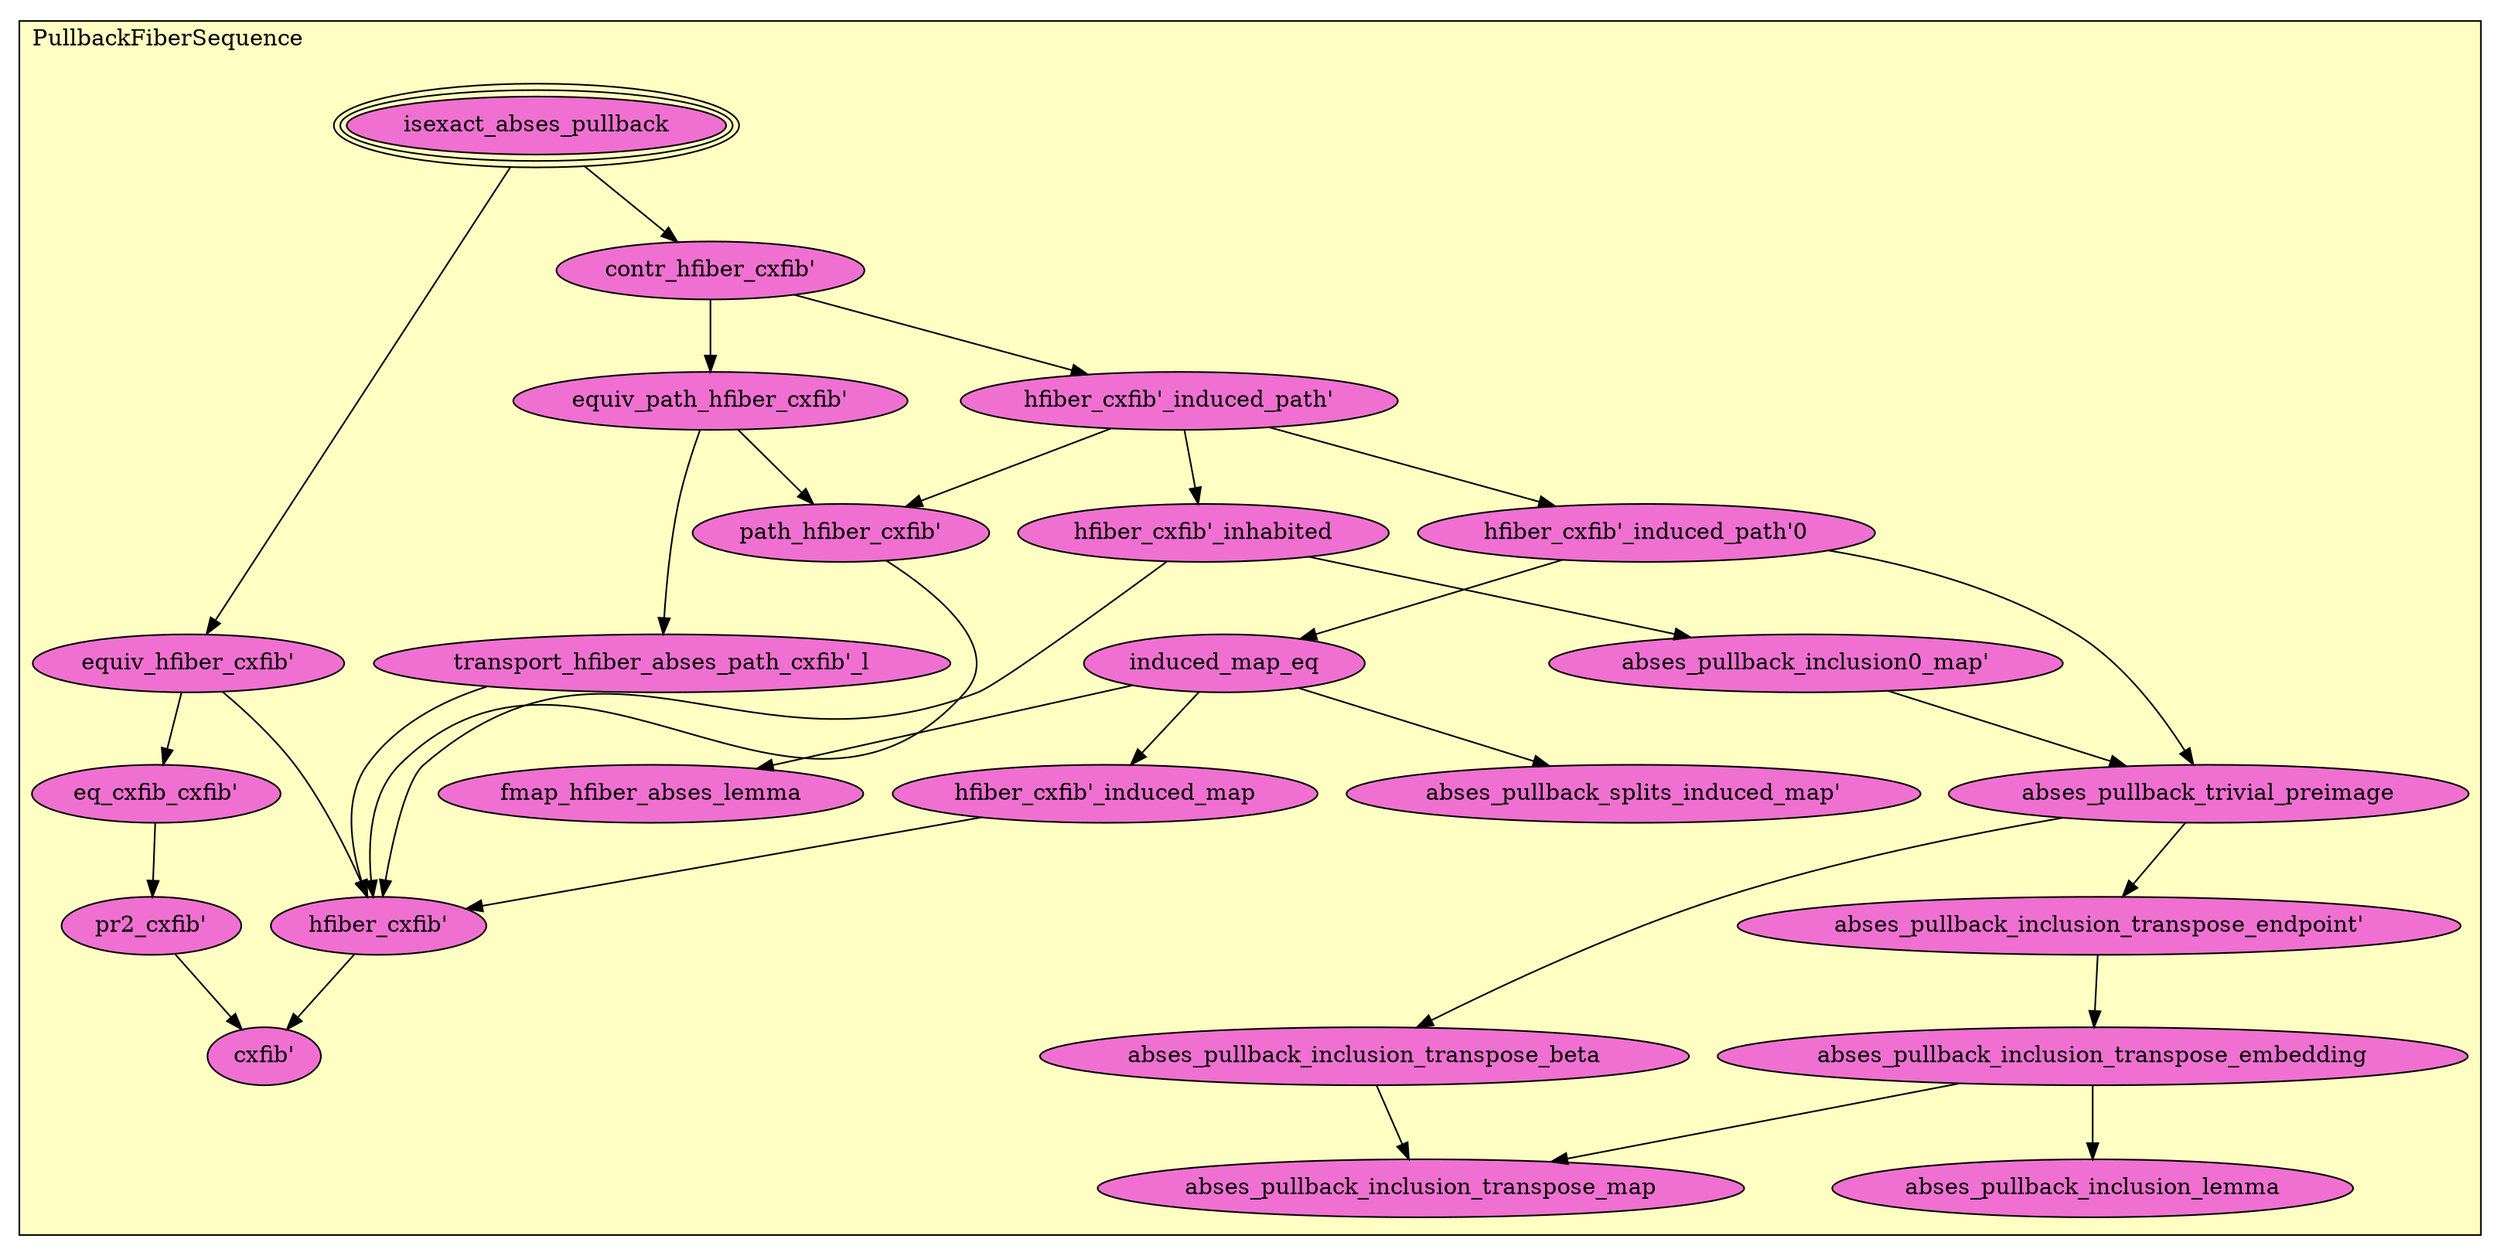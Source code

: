 digraph HoTT_Algebra_AbSES_PullbackFiberSequence {
  graph [ratio=0.5]
  node [style=filled]
PullbackFiberSequence_isexact_abses_pullback [label="isexact_abses_pullback", URL=<PullbackFiberSequence.html#isexact_abses_pullback>, peripheries=3, fillcolor="#F070D1"] ;
PullbackFiberSequence_contr_hfiber_cxfib_ [label="contr_hfiber_cxfib'", URL=<PullbackFiberSequence.html#contr_hfiber_cxfib'>, fillcolor="#F070D1"] ;
PullbackFiberSequence_hfiber_cxfib__induced_path_ [label="hfiber_cxfib'_induced_path'", URL=<PullbackFiberSequence.html#hfiber_cxfib'_induced_path'>, fillcolor="#F070D1"] ;
PullbackFiberSequence_hfiber_cxfib__induced_path_0 [label="hfiber_cxfib'_induced_path'0", URL=<PullbackFiberSequence.html#hfiber_cxfib'_induced_path'0>, fillcolor="#F070D1"] ;
PullbackFiberSequence_induced_map_eq [label="induced_map_eq", URL=<PullbackFiberSequence.html#induced_map_eq>, fillcolor="#F070D1"] ;
PullbackFiberSequence_fmap_hfiber_abses_lemma [label="fmap_hfiber_abses_lemma", URL=<PullbackFiberSequence.html#fmap_hfiber_abses_lemma>, fillcolor="#F070D1"] ;
PullbackFiberSequence_abses_pullback_splits_induced_map_ [label="abses_pullback_splits_induced_map'", URL=<PullbackFiberSequence.html#abses_pullback_splits_induced_map'>, fillcolor="#F070D1"] ;
PullbackFiberSequence_hfiber_cxfib__induced_map [label="hfiber_cxfib'_induced_map", URL=<PullbackFiberSequence.html#hfiber_cxfib'_induced_map>, fillcolor="#F070D1"] ;
PullbackFiberSequence_hfiber_cxfib__inhabited [label="hfiber_cxfib'_inhabited", URL=<PullbackFiberSequence.html#hfiber_cxfib'_inhabited>, fillcolor="#F070D1"] ;
PullbackFiberSequence_equiv_path_hfiber_cxfib_ [label="equiv_path_hfiber_cxfib'", URL=<PullbackFiberSequence.html#equiv_path_hfiber_cxfib'>, fillcolor="#F070D1"] ;
PullbackFiberSequence_transport_hfiber_abses_path_cxfib__l [label="transport_hfiber_abses_path_cxfib'_l", URL=<PullbackFiberSequence.html#transport_hfiber_abses_path_cxfib'_l>, fillcolor="#F070D1"] ;
PullbackFiberSequence_path_hfiber_cxfib_ [label="path_hfiber_cxfib'", URL=<PullbackFiberSequence.html#path_hfiber_cxfib'>, fillcolor="#F070D1"] ;
PullbackFiberSequence_equiv_hfiber_cxfib_ [label="equiv_hfiber_cxfib'", URL=<PullbackFiberSequence.html#equiv_hfiber_cxfib'>, fillcolor="#F070D1"] ;
PullbackFiberSequence_eq_cxfib_cxfib_ [label="eq_cxfib_cxfib'", URL=<PullbackFiberSequence.html#eq_cxfib_cxfib'>, fillcolor="#F070D1"] ;
PullbackFiberSequence_pr2_cxfib_ [label="pr2_cxfib'", URL=<PullbackFiberSequence.html#pr2_cxfib'>, fillcolor="#F070D1"] ;
PullbackFiberSequence_hfiber_cxfib_ [label="hfiber_cxfib'", URL=<PullbackFiberSequence.html#hfiber_cxfib'>, fillcolor="#F070D1"] ;
PullbackFiberSequence_cxfib_ [label="cxfib'", URL=<PullbackFiberSequence.html#cxfib'>, fillcolor="#F070D1"] ;
PullbackFiberSequence_abses_pullback_inclusion0_map_ [label="abses_pullback_inclusion0_map'", URL=<PullbackFiberSequence.html#abses_pullback_inclusion0_map'>, fillcolor="#F070D1"] ;
PullbackFiberSequence_abses_pullback_trivial_preimage [label="abses_pullback_trivial_preimage", URL=<PullbackFiberSequence.html#abses_pullback_trivial_preimage>, fillcolor="#F070D1"] ;
PullbackFiberSequence_abses_pullback_inclusion_transpose_beta [label="abses_pullback_inclusion_transpose_beta", URL=<PullbackFiberSequence.html#abses_pullback_inclusion_transpose_beta>, fillcolor="#F070D1"] ;
PullbackFiberSequence_abses_pullback_inclusion_transpose_endpoint_ [label="abses_pullback_inclusion_transpose_endpoint'", URL=<PullbackFiberSequence.html#abses_pullback_inclusion_transpose_endpoint'>, fillcolor="#F070D1"] ;
PullbackFiberSequence_abses_pullback_inclusion_transpose_embedding [label="abses_pullback_inclusion_transpose_embedding", URL=<PullbackFiberSequence.html#abses_pullback_inclusion_transpose_embedding>, fillcolor="#F070D1"] ;
PullbackFiberSequence_abses_pullback_inclusion_lemma [label="abses_pullback_inclusion_lemma", URL=<PullbackFiberSequence.html#abses_pullback_inclusion_lemma>, fillcolor="#F070D1"] ;
PullbackFiberSequence_abses_pullback_inclusion_transpose_map [label="abses_pullback_inclusion_transpose_map", URL=<PullbackFiberSequence.html#abses_pullback_inclusion_transpose_map>, fillcolor="#F070D1"] ;
  PullbackFiberSequence_isexact_abses_pullback -> PullbackFiberSequence_contr_hfiber_cxfib_ [] ;
  PullbackFiberSequence_isexact_abses_pullback -> PullbackFiberSequence_equiv_hfiber_cxfib_ [] ;
  PullbackFiberSequence_contr_hfiber_cxfib_ -> PullbackFiberSequence_hfiber_cxfib__induced_path_ [] ;
  PullbackFiberSequence_contr_hfiber_cxfib_ -> PullbackFiberSequence_equiv_path_hfiber_cxfib_ [] ;
  PullbackFiberSequence_hfiber_cxfib__induced_path_ -> PullbackFiberSequence_hfiber_cxfib__induced_path_0 [] ;
  PullbackFiberSequence_hfiber_cxfib__induced_path_ -> PullbackFiberSequence_hfiber_cxfib__inhabited [] ;
  PullbackFiberSequence_hfiber_cxfib__induced_path_ -> PullbackFiberSequence_path_hfiber_cxfib_ [] ;
  PullbackFiberSequence_hfiber_cxfib__induced_path_0 -> PullbackFiberSequence_induced_map_eq [] ;
  PullbackFiberSequence_hfiber_cxfib__induced_path_0 -> PullbackFiberSequence_abses_pullback_trivial_preimage [] ;
  PullbackFiberSequence_induced_map_eq -> PullbackFiberSequence_fmap_hfiber_abses_lemma [] ;
  PullbackFiberSequence_induced_map_eq -> PullbackFiberSequence_abses_pullback_splits_induced_map_ [] ;
  PullbackFiberSequence_induced_map_eq -> PullbackFiberSequence_hfiber_cxfib__induced_map [] ;
  PullbackFiberSequence_hfiber_cxfib__induced_map -> PullbackFiberSequence_hfiber_cxfib_ [] ;
  PullbackFiberSequence_hfiber_cxfib__inhabited -> PullbackFiberSequence_hfiber_cxfib_ [] ;
  PullbackFiberSequence_hfiber_cxfib__inhabited -> PullbackFiberSequence_abses_pullback_inclusion0_map_ [] ;
  PullbackFiberSequence_equiv_path_hfiber_cxfib_ -> PullbackFiberSequence_transport_hfiber_abses_path_cxfib__l [] ;
  PullbackFiberSequence_equiv_path_hfiber_cxfib_ -> PullbackFiberSequence_path_hfiber_cxfib_ [] ;
  PullbackFiberSequence_transport_hfiber_abses_path_cxfib__l -> PullbackFiberSequence_hfiber_cxfib_ [] ;
  PullbackFiberSequence_path_hfiber_cxfib_ -> PullbackFiberSequence_hfiber_cxfib_ [] ;
  PullbackFiberSequence_equiv_hfiber_cxfib_ -> PullbackFiberSequence_eq_cxfib_cxfib_ [] ;
  PullbackFiberSequence_equiv_hfiber_cxfib_ -> PullbackFiberSequence_hfiber_cxfib_ [] ;
  PullbackFiberSequence_eq_cxfib_cxfib_ -> PullbackFiberSequence_pr2_cxfib_ [] ;
  PullbackFiberSequence_pr2_cxfib_ -> PullbackFiberSequence_cxfib_ [] ;
  PullbackFiberSequence_hfiber_cxfib_ -> PullbackFiberSequence_cxfib_ [] ;
  PullbackFiberSequence_abses_pullback_inclusion0_map_ -> PullbackFiberSequence_abses_pullback_trivial_preimage [] ;
  PullbackFiberSequence_abses_pullback_trivial_preimage -> PullbackFiberSequence_abses_pullback_inclusion_transpose_beta [] ;
  PullbackFiberSequence_abses_pullback_trivial_preimage -> PullbackFiberSequence_abses_pullback_inclusion_transpose_endpoint_ [] ;
  PullbackFiberSequence_abses_pullback_inclusion_transpose_beta -> PullbackFiberSequence_abses_pullback_inclusion_transpose_map [] ;
  PullbackFiberSequence_abses_pullback_inclusion_transpose_endpoint_ -> PullbackFiberSequence_abses_pullback_inclusion_transpose_embedding [] ;
  PullbackFiberSequence_abses_pullback_inclusion_transpose_embedding -> PullbackFiberSequence_abses_pullback_inclusion_lemma [] ;
  PullbackFiberSequence_abses_pullback_inclusion_transpose_embedding -> PullbackFiberSequence_abses_pullback_inclusion_transpose_map [] ;
subgraph cluster_PullbackFiberSequence { label="PullbackFiberSequence"; fillcolor="#FFFFC3"; labeljust=l; style=filled 
PullbackFiberSequence_abses_pullback_inclusion_transpose_map; PullbackFiberSequence_abses_pullback_inclusion_lemma; PullbackFiberSequence_abses_pullback_inclusion_transpose_embedding; PullbackFiberSequence_abses_pullback_inclusion_transpose_endpoint_; PullbackFiberSequence_abses_pullback_inclusion_transpose_beta; PullbackFiberSequence_abses_pullback_trivial_preimage; PullbackFiberSequence_abses_pullback_inclusion0_map_; PullbackFiberSequence_cxfib_; PullbackFiberSequence_hfiber_cxfib_; PullbackFiberSequence_pr2_cxfib_; PullbackFiberSequence_eq_cxfib_cxfib_; PullbackFiberSequence_equiv_hfiber_cxfib_; PullbackFiberSequence_path_hfiber_cxfib_; PullbackFiberSequence_transport_hfiber_abses_path_cxfib__l; PullbackFiberSequence_equiv_path_hfiber_cxfib_; PullbackFiberSequence_hfiber_cxfib__inhabited; PullbackFiberSequence_hfiber_cxfib__induced_map; PullbackFiberSequence_abses_pullback_splits_induced_map_; PullbackFiberSequence_fmap_hfiber_abses_lemma; PullbackFiberSequence_induced_map_eq; PullbackFiberSequence_hfiber_cxfib__induced_path_0; PullbackFiberSequence_hfiber_cxfib__induced_path_; PullbackFiberSequence_contr_hfiber_cxfib_; PullbackFiberSequence_isexact_abses_pullback; };
} /* END */
